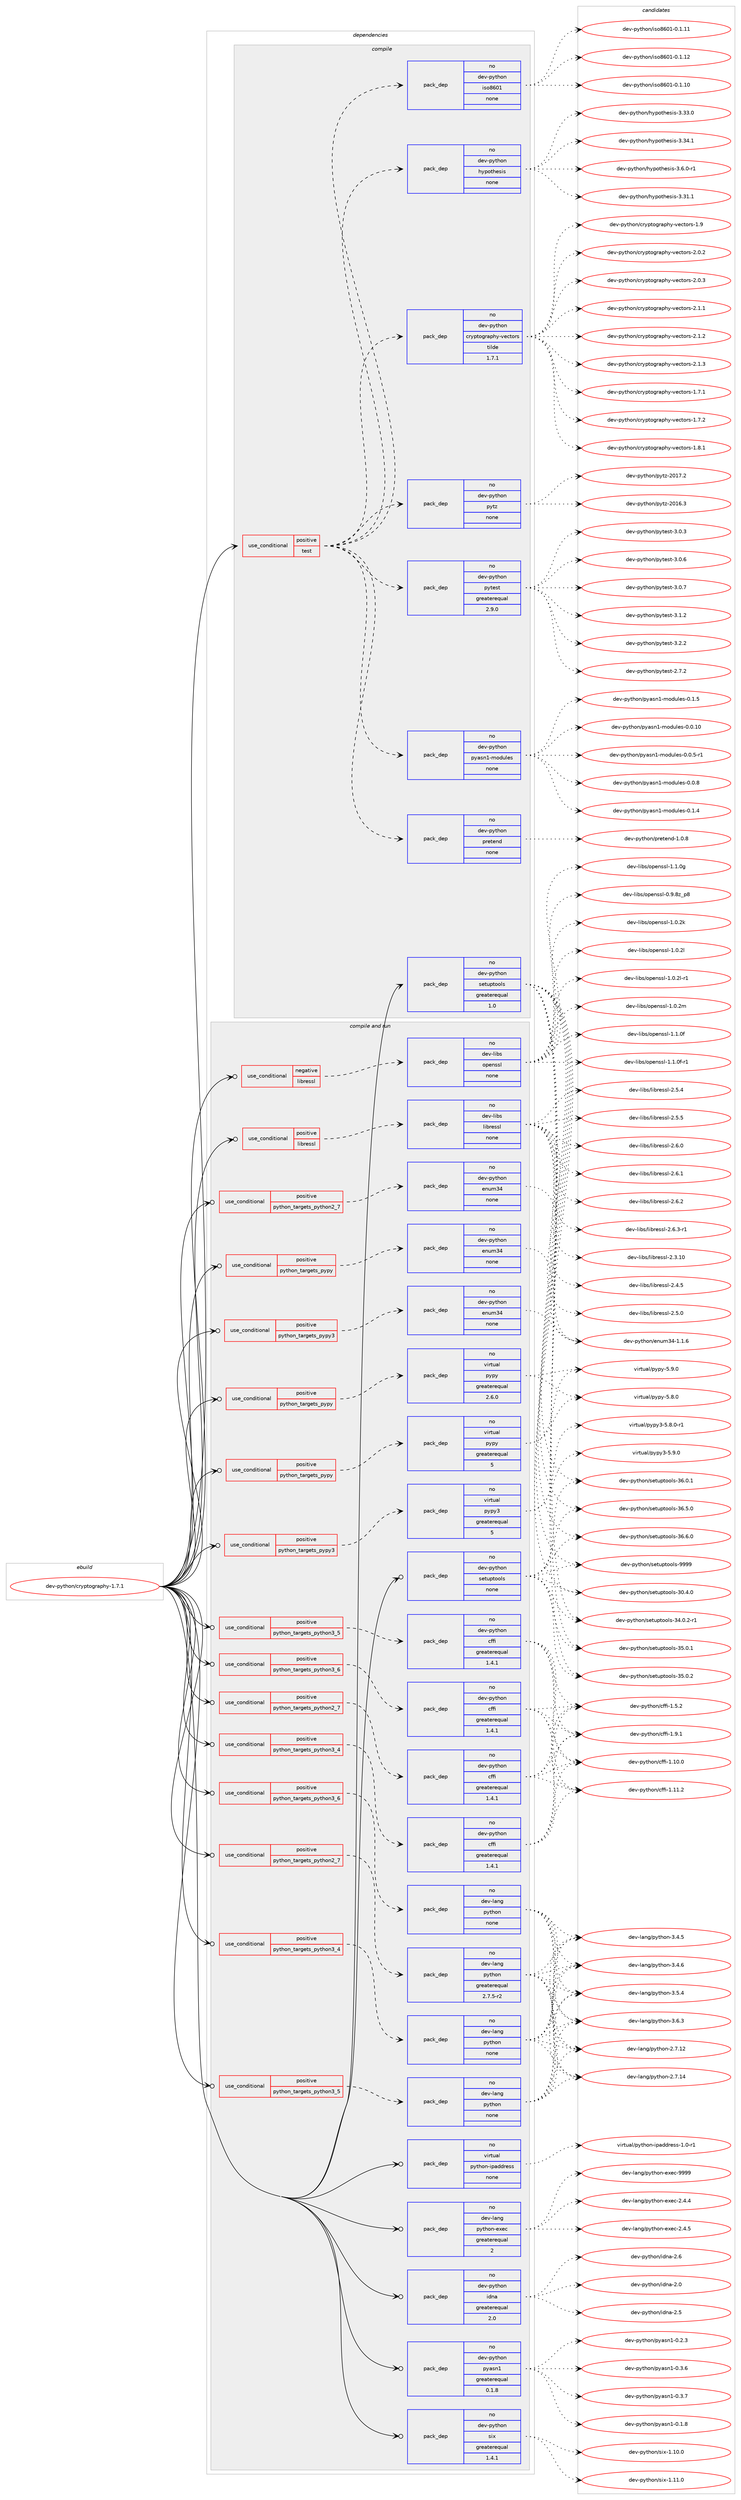 digraph prolog {

# *************
# Graph options
# *************

newrank=true;
concentrate=true;
compound=true;
graph [rankdir=LR,fontname=Helvetica,fontsize=10,ranksep=1.5];#, ranksep=2.5, nodesep=0.2];
edge  [arrowhead=vee];
node  [fontname=Helvetica,fontsize=10];

# **********
# The ebuild
# **********

subgraph cluster_leftcol {
color=gray;
rank=same;
label=<<i>ebuild</i>>;
id [label="dev-python/cryptography-1.7.1", color=red, width=4, href="../dev-python/cryptography-1.7.1.svg"];
}

# ****************
# The dependencies
# ****************

subgraph cluster_midcol {
color=gray;
label=<<i>dependencies</i>>;
subgraph cluster_compile {
fillcolor="#eeeeee";
style=filled;
label=<<i>compile</i>>;
subgraph cond31003 {
dependency151655 [label=<<TABLE BORDER="0" CELLBORDER="1" CELLSPACING="0" CELLPADDING="4"><TR><TD ROWSPAN="3" CELLPADDING="10">use_conditional</TD></TR><TR><TD>positive</TD></TR><TR><TD>test</TD></TR></TABLE>>, shape=none, color=red];
subgraph pack116826 {
dependency151656 [label=<<TABLE BORDER="0" CELLBORDER="1" CELLSPACING="0" CELLPADDING="4" WIDTH="220"><TR><TD ROWSPAN="6" CELLPADDING="30">pack_dep</TD></TR><TR><TD WIDTH="110">no</TD></TR><TR><TD>dev-python</TD></TR><TR><TD>cryptography-vectors</TD></TR><TR><TD>tilde</TD></TR><TR><TD>1.7.1</TD></TR></TABLE>>, shape=none, color=blue];
}
dependency151655:e -> dependency151656:w [weight=20,style="dashed",arrowhead="vee"];
subgraph pack116827 {
dependency151657 [label=<<TABLE BORDER="0" CELLBORDER="1" CELLSPACING="0" CELLPADDING="4" WIDTH="220"><TR><TD ROWSPAN="6" CELLPADDING="30">pack_dep</TD></TR><TR><TD WIDTH="110">no</TD></TR><TR><TD>dev-python</TD></TR><TR><TD>hypothesis</TD></TR><TR><TD>none</TD></TR><TR><TD></TD></TR></TABLE>>, shape=none, color=blue];
}
dependency151655:e -> dependency151657:w [weight=20,style="dashed",arrowhead="vee"];
subgraph pack116828 {
dependency151658 [label=<<TABLE BORDER="0" CELLBORDER="1" CELLSPACING="0" CELLPADDING="4" WIDTH="220"><TR><TD ROWSPAN="6" CELLPADDING="30">pack_dep</TD></TR><TR><TD WIDTH="110">no</TD></TR><TR><TD>dev-python</TD></TR><TR><TD>iso8601</TD></TR><TR><TD>none</TD></TR><TR><TD></TD></TR></TABLE>>, shape=none, color=blue];
}
dependency151655:e -> dependency151658:w [weight=20,style="dashed",arrowhead="vee"];
subgraph pack116829 {
dependency151659 [label=<<TABLE BORDER="0" CELLBORDER="1" CELLSPACING="0" CELLPADDING="4" WIDTH="220"><TR><TD ROWSPAN="6" CELLPADDING="30">pack_dep</TD></TR><TR><TD WIDTH="110">no</TD></TR><TR><TD>dev-python</TD></TR><TR><TD>pretend</TD></TR><TR><TD>none</TD></TR><TR><TD></TD></TR></TABLE>>, shape=none, color=blue];
}
dependency151655:e -> dependency151659:w [weight=20,style="dashed",arrowhead="vee"];
subgraph pack116830 {
dependency151660 [label=<<TABLE BORDER="0" CELLBORDER="1" CELLSPACING="0" CELLPADDING="4" WIDTH="220"><TR><TD ROWSPAN="6" CELLPADDING="30">pack_dep</TD></TR><TR><TD WIDTH="110">no</TD></TR><TR><TD>dev-python</TD></TR><TR><TD>pyasn1-modules</TD></TR><TR><TD>none</TD></TR><TR><TD></TD></TR></TABLE>>, shape=none, color=blue];
}
dependency151655:e -> dependency151660:w [weight=20,style="dashed",arrowhead="vee"];
subgraph pack116831 {
dependency151661 [label=<<TABLE BORDER="0" CELLBORDER="1" CELLSPACING="0" CELLPADDING="4" WIDTH="220"><TR><TD ROWSPAN="6" CELLPADDING="30">pack_dep</TD></TR><TR><TD WIDTH="110">no</TD></TR><TR><TD>dev-python</TD></TR><TR><TD>pytest</TD></TR><TR><TD>greaterequal</TD></TR><TR><TD>2.9.0</TD></TR></TABLE>>, shape=none, color=blue];
}
dependency151655:e -> dependency151661:w [weight=20,style="dashed",arrowhead="vee"];
subgraph pack116832 {
dependency151662 [label=<<TABLE BORDER="0" CELLBORDER="1" CELLSPACING="0" CELLPADDING="4" WIDTH="220"><TR><TD ROWSPAN="6" CELLPADDING="30">pack_dep</TD></TR><TR><TD WIDTH="110">no</TD></TR><TR><TD>dev-python</TD></TR><TR><TD>pytz</TD></TR><TR><TD>none</TD></TR><TR><TD></TD></TR></TABLE>>, shape=none, color=blue];
}
dependency151655:e -> dependency151662:w [weight=20,style="dashed",arrowhead="vee"];
}
id:e -> dependency151655:w [weight=20,style="solid",arrowhead="vee"];
subgraph pack116833 {
dependency151663 [label=<<TABLE BORDER="0" CELLBORDER="1" CELLSPACING="0" CELLPADDING="4" WIDTH="220"><TR><TD ROWSPAN="6" CELLPADDING="30">pack_dep</TD></TR><TR><TD WIDTH="110">no</TD></TR><TR><TD>dev-python</TD></TR><TR><TD>setuptools</TD></TR><TR><TD>greaterequal</TD></TR><TR><TD>1.0</TD></TR></TABLE>>, shape=none, color=blue];
}
id:e -> dependency151663:w [weight=20,style="solid",arrowhead="vee"];
}
subgraph cluster_compileandrun {
fillcolor="#eeeeee";
style=filled;
label=<<i>compile and run</i>>;
subgraph cond31004 {
dependency151664 [label=<<TABLE BORDER="0" CELLBORDER="1" CELLSPACING="0" CELLPADDING="4"><TR><TD ROWSPAN="3" CELLPADDING="10">use_conditional</TD></TR><TR><TD>negative</TD></TR><TR><TD>libressl</TD></TR></TABLE>>, shape=none, color=red];
subgraph pack116834 {
dependency151665 [label=<<TABLE BORDER="0" CELLBORDER="1" CELLSPACING="0" CELLPADDING="4" WIDTH="220"><TR><TD ROWSPAN="6" CELLPADDING="30">pack_dep</TD></TR><TR><TD WIDTH="110">no</TD></TR><TR><TD>dev-libs</TD></TR><TR><TD>openssl</TD></TR><TR><TD>none</TD></TR><TR><TD></TD></TR></TABLE>>, shape=none, color=blue];
}
dependency151664:e -> dependency151665:w [weight=20,style="dashed",arrowhead="vee"];
}
id:e -> dependency151664:w [weight=20,style="solid",arrowhead="odotvee"];
subgraph cond31005 {
dependency151666 [label=<<TABLE BORDER="0" CELLBORDER="1" CELLSPACING="0" CELLPADDING="4"><TR><TD ROWSPAN="3" CELLPADDING="10">use_conditional</TD></TR><TR><TD>positive</TD></TR><TR><TD>libressl</TD></TR></TABLE>>, shape=none, color=red];
subgraph pack116835 {
dependency151667 [label=<<TABLE BORDER="0" CELLBORDER="1" CELLSPACING="0" CELLPADDING="4" WIDTH="220"><TR><TD ROWSPAN="6" CELLPADDING="30">pack_dep</TD></TR><TR><TD WIDTH="110">no</TD></TR><TR><TD>dev-libs</TD></TR><TR><TD>libressl</TD></TR><TR><TD>none</TD></TR><TR><TD></TD></TR></TABLE>>, shape=none, color=blue];
}
dependency151666:e -> dependency151667:w [weight=20,style="dashed",arrowhead="vee"];
}
id:e -> dependency151666:w [weight=20,style="solid",arrowhead="odotvee"];
subgraph cond31006 {
dependency151668 [label=<<TABLE BORDER="0" CELLBORDER="1" CELLSPACING="0" CELLPADDING="4"><TR><TD ROWSPAN="3" CELLPADDING="10">use_conditional</TD></TR><TR><TD>positive</TD></TR><TR><TD>python_targets_pypy</TD></TR></TABLE>>, shape=none, color=red];
subgraph pack116836 {
dependency151669 [label=<<TABLE BORDER="0" CELLBORDER="1" CELLSPACING="0" CELLPADDING="4" WIDTH="220"><TR><TD ROWSPAN="6" CELLPADDING="30">pack_dep</TD></TR><TR><TD WIDTH="110">no</TD></TR><TR><TD>dev-python</TD></TR><TR><TD>enum34</TD></TR><TR><TD>none</TD></TR><TR><TD></TD></TR></TABLE>>, shape=none, color=blue];
}
dependency151668:e -> dependency151669:w [weight=20,style="dashed",arrowhead="vee"];
}
id:e -> dependency151668:w [weight=20,style="solid",arrowhead="odotvee"];
subgraph cond31007 {
dependency151670 [label=<<TABLE BORDER="0" CELLBORDER="1" CELLSPACING="0" CELLPADDING="4"><TR><TD ROWSPAN="3" CELLPADDING="10">use_conditional</TD></TR><TR><TD>positive</TD></TR><TR><TD>python_targets_pypy</TD></TR></TABLE>>, shape=none, color=red];
subgraph pack116837 {
dependency151671 [label=<<TABLE BORDER="0" CELLBORDER="1" CELLSPACING="0" CELLPADDING="4" WIDTH="220"><TR><TD ROWSPAN="6" CELLPADDING="30">pack_dep</TD></TR><TR><TD WIDTH="110">no</TD></TR><TR><TD>virtual</TD></TR><TR><TD>pypy</TD></TR><TR><TD>greaterequal</TD></TR><TR><TD>2.6.0</TD></TR></TABLE>>, shape=none, color=blue];
}
dependency151670:e -> dependency151671:w [weight=20,style="dashed",arrowhead="vee"];
}
id:e -> dependency151670:w [weight=20,style="solid",arrowhead="odotvee"];
subgraph cond31008 {
dependency151672 [label=<<TABLE BORDER="0" CELLBORDER="1" CELLSPACING="0" CELLPADDING="4"><TR><TD ROWSPAN="3" CELLPADDING="10">use_conditional</TD></TR><TR><TD>positive</TD></TR><TR><TD>python_targets_pypy</TD></TR></TABLE>>, shape=none, color=red];
subgraph pack116838 {
dependency151673 [label=<<TABLE BORDER="0" CELLBORDER="1" CELLSPACING="0" CELLPADDING="4" WIDTH="220"><TR><TD ROWSPAN="6" CELLPADDING="30">pack_dep</TD></TR><TR><TD WIDTH="110">no</TD></TR><TR><TD>virtual</TD></TR><TR><TD>pypy</TD></TR><TR><TD>greaterequal</TD></TR><TR><TD>5</TD></TR></TABLE>>, shape=none, color=blue];
}
dependency151672:e -> dependency151673:w [weight=20,style="dashed",arrowhead="vee"];
}
id:e -> dependency151672:w [weight=20,style="solid",arrowhead="odotvee"];
subgraph cond31009 {
dependency151674 [label=<<TABLE BORDER="0" CELLBORDER="1" CELLSPACING="0" CELLPADDING="4"><TR><TD ROWSPAN="3" CELLPADDING="10">use_conditional</TD></TR><TR><TD>positive</TD></TR><TR><TD>python_targets_pypy3</TD></TR></TABLE>>, shape=none, color=red];
subgraph pack116839 {
dependency151675 [label=<<TABLE BORDER="0" CELLBORDER="1" CELLSPACING="0" CELLPADDING="4" WIDTH="220"><TR><TD ROWSPAN="6" CELLPADDING="30">pack_dep</TD></TR><TR><TD WIDTH="110">no</TD></TR><TR><TD>dev-python</TD></TR><TR><TD>enum34</TD></TR><TR><TD>none</TD></TR><TR><TD></TD></TR></TABLE>>, shape=none, color=blue];
}
dependency151674:e -> dependency151675:w [weight=20,style="dashed",arrowhead="vee"];
}
id:e -> dependency151674:w [weight=20,style="solid",arrowhead="odotvee"];
subgraph cond31010 {
dependency151676 [label=<<TABLE BORDER="0" CELLBORDER="1" CELLSPACING="0" CELLPADDING="4"><TR><TD ROWSPAN="3" CELLPADDING="10">use_conditional</TD></TR><TR><TD>positive</TD></TR><TR><TD>python_targets_pypy3</TD></TR></TABLE>>, shape=none, color=red];
subgraph pack116840 {
dependency151677 [label=<<TABLE BORDER="0" CELLBORDER="1" CELLSPACING="0" CELLPADDING="4" WIDTH="220"><TR><TD ROWSPAN="6" CELLPADDING="30">pack_dep</TD></TR><TR><TD WIDTH="110">no</TD></TR><TR><TD>virtual</TD></TR><TR><TD>pypy3</TD></TR><TR><TD>greaterequal</TD></TR><TR><TD>5</TD></TR></TABLE>>, shape=none, color=blue];
}
dependency151676:e -> dependency151677:w [weight=20,style="dashed",arrowhead="vee"];
}
id:e -> dependency151676:w [weight=20,style="solid",arrowhead="odotvee"];
subgraph cond31011 {
dependency151678 [label=<<TABLE BORDER="0" CELLBORDER="1" CELLSPACING="0" CELLPADDING="4"><TR><TD ROWSPAN="3" CELLPADDING="10">use_conditional</TD></TR><TR><TD>positive</TD></TR><TR><TD>python_targets_python2_7</TD></TR></TABLE>>, shape=none, color=red];
subgraph pack116841 {
dependency151679 [label=<<TABLE BORDER="0" CELLBORDER="1" CELLSPACING="0" CELLPADDING="4" WIDTH="220"><TR><TD ROWSPAN="6" CELLPADDING="30">pack_dep</TD></TR><TR><TD WIDTH="110">no</TD></TR><TR><TD>dev-lang</TD></TR><TR><TD>python</TD></TR><TR><TD>greaterequal</TD></TR><TR><TD>2.7.5-r2</TD></TR></TABLE>>, shape=none, color=blue];
}
dependency151678:e -> dependency151679:w [weight=20,style="dashed",arrowhead="vee"];
}
id:e -> dependency151678:w [weight=20,style="solid",arrowhead="odotvee"];
subgraph cond31012 {
dependency151680 [label=<<TABLE BORDER="0" CELLBORDER="1" CELLSPACING="0" CELLPADDING="4"><TR><TD ROWSPAN="3" CELLPADDING="10">use_conditional</TD></TR><TR><TD>positive</TD></TR><TR><TD>python_targets_python2_7</TD></TR></TABLE>>, shape=none, color=red];
subgraph pack116842 {
dependency151681 [label=<<TABLE BORDER="0" CELLBORDER="1" CELLSPACING="0" CELLPADDING="4" WIDTH="220"><TR><TD ROWSPAN="6" CELLPADDING="30">pack_dep</TD></TR><TR><TD WIDTH="110">no</TD></TR><TR><TD>dev-python</TD></TR><TR><TD>cffi</TD></TR><TR><TD>greaterequal</TD></TR><TR><TD>1.4.1</TD></TR></TABLE>>, shape=none, color=blue];
}
dependency151680:e -> dependency151681:w [weight=20,style="dashed",arrowhead="vee"];
}
id:e -> dependency151680:w [weight=20,style="solid",arrowhead="odotvee"];
subgraph cond31013 {
dependency151682 [label=<<TABLE BORDER="0" CELLBORDER="1" CELLSPACING="0" CELLPADDING="4"><TR><TD ROWSPAN="3" CELLPADDING="10">use_conditional</TD></TR><TR><TD>positive</TD></TR><TR><TD>python_targets_python2_7</TD></TR></TABLE>>, shape=none, color=red];
subgraph pack116843 {
dependency151683 [label=<<TABLE BORDER="0" CELLBORDER="1" CELLSPACING="0" CELLPADDING="4" WIDTH="220"><TR><TD ROWSPAN="6" CELLPADDING="30">pack_dep</TD></TR><TR><TD WIDTH="110">no</TD></TR><TR><TD>dev-python</TD></TR><TR><TD>enum34</TD></TR><TR><TD>none</TD></TR><TR><TD></TD></TR></TABLE>>, shape=none, color=blue];
}
dependency151682:e -> dependency151683:w [weight=20,style="dashed",arrowhead="vee"];
}
id:e -> dependency151682:w [weight=20,style="solid",arrowhead="odotvee"];
subgraph cond31014 {
dependency151684 [label=<<TABLE BORDER="0" CELLBORDER="1" CELLSPACING="0" CELLPADDING="4"><TR><TD ROWSPAN="3" CELLPADDING="10">use_conditional</TD></TR><TR><TD>positive</TD></TR><TR><TD>python_targets_python3_4</TD></TR></TABLE>>, shape=none, color=red];
subgraph pack116844 {
dependency151685 [label=<<TABLE BORDER="0" CELLBORDER="1" CELLSPACING="0" CELLPADDING="4" WIDTH="220"><TR><TD ROWSPAN="6" CELLPADDING="30">pack_dep</TD></TR><TR><TD WIDTH="110">no</TD></TR><TR><TD>dev-lang</TD></TR><TR><TD>python</TD></TR><TR><TD>none</TD></TR><TR><TD></TD></TR></TABLE>>, shape=none, color=blue];
}
dependency151684:e -> dependency151685:w [weight=20,style="dashed",arrowhead="vee"];
}
id:e -> dependency151684:w [weight=20,style="solid",arrowhead="odotvee"];
subgraph cond31015 {
dependency151686 [label=<<TABLE BORDER="0" CELLBORDER="1" CELLSPACING="0" CELLPADDING="4"><TR><TD ROWSPAN="3" CELLPADDING="10">use_conditional</TD></TR><TR><TD>positive</TD></TR><TR><TD>python_targets_python3_4</TD></TR></TABLE>>, shape=none, color=red];
subgraph pack116845 {
dependency151687 [label=<<TABLE BORDER="0" CELLBORDER="1" CELLSPACING="0" CELLPADDING="4" WIDTH="220"><TR><TD ROWSPAN="6" CELLPADDING="30">pack_dep</TD></TR><TR><TD WIDTH="110">no</TD></TR><TR><TD>dev-python</TD></TR><TR><TD>cffi</TD></TR><TR><TD>greaterequal</TD></TR><TR><TD>1.4.1</TD></TR></TABLE>>, shape=none, color=blue];
}
dependency151686:e -> dependency151687:w [weight=20,style="dashed",arrowhead="vee"];
}
id:e -> dependency151686:w [weight=20,style="solid",arrowhead="odotvee"];
subgraph cond31016 {
dependency151688 [label=<<TABLE BORDER="0" CELLBORDER="1" CELLSPACING="0" CELLPADDING="4"><TR><TD ROWSPAN="3" CELLPADDING="10">use_conditional</TD></TR><TR><TD>positive</TD></TR><TR><TD>python_targets_python3_5</TD></TR></TABLE>>, shape=none, color=red];
subgraph pack116846 {
dependency151689 [label=<<TABLE BORDER="0" CELLBORDER="1" CELLSPACING="0" CELLPADDING="4" WIDTH="220"><TR><TD ROWSPAN="6" CELLPADDING="30">pack_dep</TD></TR><TR><TD WIDTH="110">no</TD></TR><TR><TD>dev-lang</TD></TR><TR><TD>python</TD></TR><TR><TD>none</TD></TR><TR><TD></TD></TR></TABLE>>, shape=none, color=blue];
}
dependency151688:e -> dependency151689:w [weight=20,style="dashed",arrowhead="vee"];
}
id:e -> dependency151688:w [weight=20,style="solid",arrowhead="odotvee"];
subgraph cond31017 {
dependency151690 [label=<<TABLE BORDER="0" CELLBORDER="1" CELLSPACING="0" CELLPADDING="4"><TR><TD ROWSPAN="3" CELLPADDING="10">use_conditional</TD></TR><TR><TD>positive</TD></TR><TR><TD>python_targets_python3_5</TD></TR></TABLE>>, shape=none, color=red];
subgraph pack116847 {
dependency151691 [label=<<TABLE BORDER="0" CELLBORDER="1" CELLSPACING="0" CELLPADDING="4" WIDTH="220"><TR><TD ROWSPAN="6" CELLPADDING="30">pack_dep</TD></TR><TR><TD WIDTH="110">no</TD></TR><TR><TD>dev-python</TD></TR><TR><TD>cffi</TD></TR><TR><TD>greaterequal</TD></TR><TR><TD>1.4.1</TD></TR></TABLE>>, shape=none, color=blue];
}
dependency151690:e -> dependency151691:w [weight=20,style="dashed",arrowhead="vee"];
}
id:e -> dependency151690:w [weight=20,style="solid",arrowhead="odotvee"];
subgraph cond31018 {
dependency151692 [label=<<TABLE BORDER="0" CELLBORDER="1" CELLSPACING="0" CELLPADDING="4"><TR><TD ROWSPAN="3" CELLPADDING="10">use_conditional</TD></TR><TR><TD>positive</TD></TR><TR><TD>python_targets_python3_6</TD></TR></TABLE>>, shape=none, color=red];
subgraph pack116848 {
dependency151693 [label=<<TABLE BORDER="0" CELLBORDER="1" CELLSPACING="0" CELLPADDING="4" WIDTH="220"><TR><TD ROWSPAN="6" CELLPADDING="30">pack_dep</TD></TR><TR><TD WIDTH="110">no</TD></TR><TR><TD>dev-lang</TD></TR><TR><TD>python</TD></TR><TR><TD>none</TD></TR><TR><TD></TD></TR></TABLE>>, shape=none, color=blue];
}
dependency151692:e -> dependency151693:w [weight=20,style="dashed",arrowhead="vee"];
}
id:e -> dependency151692:w [weight=20,style="solid",arrowhead="odotvee"];
subgraph cond31019 {
dependency151694 [label=<<TABLE BORDER="0" CELLBORDER="1" CELLSPACING="0" CELLPADDING="4"><TR><TD ROWSPAN="3" CELLPADDING="10">use_conditional</TD></TR><TR><TD>positive</TD></TR><TR><TD>python_targets_python3_6</TD></TR></TABLE>>, shape=none, color=red];
subgraph pack116849 {
dependency151695 [label=<<TABLE BORDER="0" CELLBORDER="1" CELLSPACING="0" CELLPADDING="4" WIDTH="220"><TR><TD ROWSPAN="6" CELLPADDING="30">pack_dep</TD></TR><TR><TD WIDTH="110">no</TD></TR><TR><TD>dev-python</TD></TR><TR><TD>cffi</TD></TR><TR><TD>greaterequal</TD></TR><TR><TD>1.4.1</TD></TR></TABLE>>, shape=none, color=blue];
}
dependency151694:e -> dependency151695:w [weight=20,style="dashed",arrowhead="vee"];
}
id:e -> dependency151694:w [weight=20,style="solid",arrowhead="odotvee"];
subgraph pack116850 {
dependency151696 [label=<<TABLE BORDER="0" CELLBORDER="1" CELLSPACING="0" CELLPADDING="4" WIDTH="220"><TR><TD ROWSPAN="6" CELLPADDING="30">pack_dep</TD></TR><TR><TD WIDTH="110">no</TD></TR><TR><TD>dev-lang</TD></TR><TR><TD>python-exec</TD></TR><TR><TD>greaterequal</TD></TR><TR><TD>2</TD></TR></TABLE>>, shape=none, color=blue];
}
id:e -> dependency151696:w [weight=20,style="solid",arrowhead="odotvee"];
subgraph pack116851 {
dependency151697 [label=<<TABLE BORDER="0" CELLBORDER="1" CELLSPACING="0" CELLPADDING="4" WIDTH="220"><TR><TD ROWSPAN="6" CELLPADDING="30">pack_dep</TD></TR><TR><TD WIDTH="110">no</TD></TR><TR><TD>dev-python</TD></TR><TR><TD>idna</TD></TR><TR><TD>greaterequal</TD></TR><TR><TD>2.0</TD></TR></TABLE>>, shape=none, color=blue];
}
id:e -> dependency151697:w [weight=20,style="solid",arrowhead="odotvee"];
subgraph pack116852 {
dependency151698 [label=<<TABLE BORDER="0" CELLBORDER="1" CELLSPACING="0" CELLPADDING="4" WIDTH="220"><TR><TD ROWSPAN="6" CELLPADDING="30">pack_dep</TD></TR><TR><TD WIDTH="110">no</TD></TR><TR><TD>dev-python</TD></TR><TR><TD>pyasn1</TD></TR><TR><TD>greaterequal</TD></TR><TR><TD>0.1.8</TD></TR></TABLE>>, shape=none, color=blue];
}
id:e -> dependency151698:w [weight=20,style="solid",arrowhead="odotvee"];
subgraph pack116853 {
dependency151699 [label=<<TABLE BORDER="0" CELLBORDER="1" CELLSPACING="0" CELLPADDING="4" WIDTH="220"><TR><TD ROWSPAN="6" CELLPADDING="30">pack_dep</TD></TR><TR><TD WIDTH="110">no</TD></TR><TR><TD>dev-python</TD></TR><TR><TD>setuptools</TD></TR><TR><TD>none</TD></TR><TR><TD></TD></TR></TABLE>>, shape=none, color=blue];
}
id:e -> dependency151699:w [weight=20,style="solid",arrowhead="odotvee"];
subgraph pack116854 {
dependency151700 [label=<<TABLE BORDER="0" CELLBORDER="1" CELLSPACING="0" CELLPADDING="4" WIDTH="220"><TR><TD ROWSPAN="6" CELLPADDING="30">pack_dep</TD></TR><TR><TD WIDTH="110">no</TD></TR><TR><TD>dev-python</TD></TR><TR><TD>six</TD></TR><TR><TD>greaterequal</TD></TR><TR><TD>1.4.1</TD></TR></TABLE>>, shape=none, color=blue];
}
id:e -> dependency151700:w [weight=20,style="solid",arrowhead="odotvee"];
subgraph pack116855 {
dependency151701 [label=<<TABLE BORDER="0" CELLBORDER="1" CELLSPACING="0" CELLPADDING="4" WIDTH="220"><TR><TD ROWSPAN="6" CELLPADDING="30">pack_dep</TD></TR><TR><TD WIDTH="110">no</TD></TR><TR><TD>virtual</TD></TR><TR><TD>python-ipaddress</TD></TR><TR><TD>none</TD></TR><TR><TD></TD></TR></TABLE>>, shape=none, color=blue];
}
id:e -> dependency151701:w [weight=20,style="solid",arrowhead="odotvee"];
}
subgraph cluster_run {
fillcolor="#eeeeee";
style=filled;
label=<<i>run</i>>;
}
}

# **************
# The candidates
# **************

subgraph cluster_choices {
rank=same;
color=gray;
label=<<i>candidates</i>>;

subgraph choice116826 {
color=black;
nodesep=1;
choice100101118451121211161041111104799114121112116111103114971121041214511810199116111114115454946554649 [label="dev-python/cryptography-vectors-1.7.1", color=red, width=4,href="../dev-python/cryptography-vectors-1.7.1.svg"];
choice100101118451121211161041111104799114121112116111103114971121041214511810199116111114115454946554650 [label="dev-python/cryptography-vectors-1.7.2", color=red, width=4,href="../dev-python/cryptography-vectors-1.7.2.svg"];
choice100101118451121211161041111104799114121112116111103114971121041214511810199116111114115454946564649 [label="dev-python/cryptography-vectors-1.8.1", color=red, width=4,href="../dev-python/cryptography-vectors-1.8.1.svg"];
choice10010111845112121116104111110479911412111211611110311497112104121451181019911611111411545494657 [label="dev-python/cryptography-vectors-1.9", color=red, width=4,href="../dev-python/cryptography-vectors-1.9.svg"];
choice100101118451121211161041111104799114121112116111103114971121041214511810199116111114115455046484650 [label="dev-python/cryptography-vectors-2.0.2", color=red, width=4,href="../dev-python/cryptography-vectors-2.0.2.svg"];
choice100101118451121211161041111104799114121112116111103114971121041214511810199116111114115455046484651 [label="dev-python/cryptography-vectors-2.0.3", color=red, width=4,href="../dev-python/cryptography-vectors-2.0.3.svg"];
choice100101118451121211161041111104799114121112116111103114971121041214511810199116111114115455046494649 [label="dev-python/cryptography-vectors-2.1.1", color=red, width=4,href="../dev-python/cryptography-vectors-2.1.1.svg"];
choice100101118451121211161041111104799114121112116111103114971121041214511810199116111114115455046494650 [label="dev-python/cryptography-vectors-2.1.2", color=red, width=4,href="../dev-python/cryptography-vectors-2.1.2.svg"];
choice100101118451121211161041111104799114121112116111103114971121041214511810199116111114115455046494651 [label="dev-python/cryptography-vectors-2.1.3", color=red, width=4,href="../dev-python/cryptography-vectors-2.1.3.svg"];
dependency151656:e -> choice100101118451121211161041111104799114121112116111103114971121041214511810199116111114115454946554649:w [style=dotted,weight="100"];
dependency151656:e -> choice100101118451121211161041111104799114121112116111103114971121041214511810199116111114115454946554650:w [style=dotted,weight="100"];
dependency151656:e -> choice100101118451121211161041111104799114121112116111103114971121041214511810199116111114115454946564649:w [style=dotted,weight="100"];
dependency151656:e -> choice10010111845112121116104111110479911412111211611110311497112104121451181019911611111411545494657:w [style=dotted,weight="100"];
dependency151656:e -> choice100101118451121211161041111104799114121112116111103114971121041214511810199116111114115455046484650:w [style=dotted,weight="100"];
dependency151656:e -> choice100101118451121211161041111104799114121112116111103114971121041214511810199116111114115455046484651:w [style=dotted,weight="100"];
dependency151656:e -> choice100101118451121211161041111104799114121112116111103114971121041214511810199116111114115455046494649:w [style=dotted,weight="100"];
dependency151656:e -> choice100101118451121211161041111104799114121112116111103114971121041214511810199116111114115455046494650:w [style=dotted,weight="100"];
dependency151656:e -> choice100101118451121211161041111104799114121112116111103114971121041214511810199116111114115455046494651:w [style=dotted,weight="100"];
}
subgraph choice116827 {
color=black;
nodesep=1;
choice100101118451121211161041111104710412111211111610410111510511545514651494649 [label="dev-python/hypothesis-3.31.1", color=red, width=4,href="../dev-python/hypothesis-3.31.1.svg"];
choice100101118451121211161041111104710412111211111610410111510511545514651514648 [label="dev-python/hypothesis-3.33.0", color=red, width=4,href="../dev-python/hypothesis-3.33.0.svg"];
choice100101118451121211161041111104710412111211111610410111510511545514651524649 [label="dev-python/hypothesis-3.34.1", color=red, width=4,href="../dev-python/hypothesis-3.34.1.svg"];
choice10010111845112121116104111110471041211121111161041011151051154551465446484511449 [label="dev-python/hypothesis-3.6.0-r1", color=red, width=4,href="../dev-python/hypothesis-3.6.0-r1.svg"];
dependency151657:e -> choice100101118451121211161041111104710412111211111610410111510511545514651494649:w [style=dotted,weight="100"];
dependency151657:e -> choice100101118451121211161041111104710412111211111610410111510511545514651514648:w [style=dotted,weight="100"];
dependency151657:e -> choice100101118451121211161041111104710412111211111610410111510511545514651524649:w [style=dotted,weight="100"];
dependency151657:e -> choice10010111845112121116104111110471041211121111161041011151051154551465446484511449:w [style=dotted,weight="100"];
}
subgraph choice116828 {
color=black;
nodesep=1;
choice10010111845112121116104111110471051151115654484945484649464948 [label="dev-python/iso8601-0.1.10", color=red, width=4,href="../dev-python/iso8601-0.1.10.svg"];
choice10010111845112121116104111110471051151115654484945484649464949 [label="dev-python/iso8601-0.1.11", color=red, width=4,href="../dev-python/iso8601-0.1.11.svg"];
choice10010111845112121116104111110471051151115654484945484649464950 [label="dev-python/iso8601-0.1.12", color=red, width=4,href="../dev-python/iso8601-0.1.12.svg"];
dependency151658:e -> choice10010111845112121116104111110471051151115654484945484649464948:w [style=dotted,weight="100"];
dependency151658:e -> choice10010111845112121116104111110471051151115654484945484649464949:w [style=dotted,weight="100"];
dependency151658:e -> choice10010111845112121116104111110471051151115654484945484649464950:w [style=dotted,weight="100"];
}
subgraph choice116829 {
color=black;
nodesep=1;
choice1001011184511212111610411111047112114101116101110100454946484656 [label="dev-python/pretend-1.0.8", color=red, width=4,href="../dev-python/pretend-1.0.8.svg"];
dependency151659:e -> choice1001011184511212111610411111047112114101116101110100454946484656:w [style=dotted,weight="100"];
}
subgraph choice116830 {
color=black;
nodesep=1;
choice100101118451121211161041111104711212197115110494510911110011710810111545484648464948 [label="dev-python/pyasn1-modules-0.0.10", color=red, width=4,href="../dev-python/pyasn1-modules-0.0.10.svg"];
choice10010111845112121116104111110471121219711511049451091111001171081011154548464846534511449 [label="dev-python/pyasn1-modules-0.0.5-r1", color=red, width=4,href="../dev-python/pyasn1-modules-0.0.5-r1.svg"];
choice1001011184511212111610411111047112121971151104945109111100117108101115454846484656 [label="dev-python/pyasn1-modules-0.0.8", color=red, width=4,href="../dev-python/pyasn1-modules-0.0.8.svg"];
choice1001011184511212111610411111047112121971151104945109111100117108101115454846494652 [label="dev-python/pyasn1-modules-0.1.4", color=red, width=4,href="../dev-python/pyasn1-modules-0.1.4.svg"];
choice1001011184511212111610411111047112121971151104945109111100117108101115454846494653 [label="dev-python/pyasn1-modules-0.1.5", color=red, width=4,href="../dev-python/pyasn1-modules-0.1.5.svg"];
dependency151660:e -> choice100101118451121211161041111104711212197115110494510911110011710810111545484648464948:w [style=dotted,weight="100"];
dependency151660:e -> choice10010111845112121116104111110471121219711511049451091111001171081011154548464846534511449:w [style=dotted,weight="100"];
dependency151660:e -> choice1001011184511212111610411111047112121971151104945109111100117108101115454846484656:w [style=dotted,weight="100"];
dependency151660:e -> choice1001011184511212111610411111047112121971151104945109111100117108101115454846494652:w [style=dotted,weight="100"];
dependency151660:e -> choice1001011184511212111610411111047112121971151104945109111100117108101115454846494653:w [style=dotted,weight="100"];
}
subgraph choice116831 {
color=black;
nodesep=1;
choice1001011184511212111610411111047112121116101115116455046554650 [label="dev-python/pytest-2.7.2", color=red, width=4,href="../dev-python/pytest-2.7.2.svg"];
choice1001011184511212111610411111047112121116101115116455146484651 [label="dev-python/pytest-3.0.3", color=red, width=4,href="../dev-python/pytest-3.0.3.svg"];
choice1001011184511212111610411111047112121116101115116455146484654 [label="dev-python/pytest-3.0.6", color=red, width=4,href="../dev-python/pytest-3.0.6.svg"];
choice1001011184511212111610411111047112121116101115116455146484655 [label="dev-python/pytest-3.0.7", color=red, width=4,href="../dev-python/pytest-3.0.7.svg"];
choice1001011184511212111610411111047112121116101115116455146494650 [label="dev-python/pytest-3.1.2", color=red, width=4,href="../dev-python/pytest-3.1.2.svg"];
choice1001011184511212111610411111047112121116101115116455146504650 [label="dev-python/pytest-3.2.2", color=red, width=4,href="../dev-python/pytest-3.2.2.svg"];
dependency151661:e -> choice1001011184511212111610411111047112121116101115116455046554650:w [style=dotted,weight="100"];
dependency151661:e -> choice1001011184511212111610411111047112121116101115116455146484651:w [style=dotted,weight="100"];
dependency151661:e -> choice1001011184511212111610411111047112121116101115116455146484654:w [style=dotted,weight="100"];
dependency151661:e -> choice1001011184511212111610411111047112121116101115116455146484655:w [style=dotted,weight="100"];
dependency151661:e -> choice1001011184511212111610411111047112121116101115116455146494650:w [style=dotted,weight="100"];
dependency151661:e -> choice1001011184511212111610411111047112121116101115116455146504650:w [style=dotted,weight="100"];
}
subgraph choice116832 {
color=black;
nodesep=1;
choice100101118451121211161041111104711212111612245504849544651 [label="dev-python/pytz-2016.3", color=red, width=4,href="../dev-python/pytz-2016.3.svg"];
choice100101118451121211161041111104711212111612245504849554650 [label="dev-python/pytz-2017.2", color=red, width=4,href="../dev-python/pytz-2017.2.svg"];
dependency151662:e -> choice100101118451121211161041111104711212111612245504849544651:w [style=dotted,weight="100"];
dependency151662:e -> choice100101118451121211161041111104711212111612245504849554650:w [style=dotted,weight="100"];
}
subgraph choice116833 {
color=black;
nodesep=1;
choice100101118451121211161041111104711510111611711211611111110811545514846524648 [label="dev-python/setuptools-30.4.0", color=red, width=4,href="../dev-python/setuptools-30.4.0.svg"];
choice1001011184511212111610411111047115101116117112116111111108115455152464846504511449 [label="dev-python/setuptools-34.0.2-r1", color=red, width=4,href="../dev-python/setuptools-34.0.2-r1.svg"];
choice100101118451121211161041111104711510111611711211611111110811545515346484649 [label="dev-python/setuptools-35.0.1", color=red, width=4,href="../dev-python/setuptools-35.0.1.svg"];
choice100101118451121211161041111104711510111611711211611111110811545515346484650 [label="dev-python/setuptools-35.0.2", color=red, width=4,href="../dev-python/setuptools-35.0.2.svg"];
choice100101118451121211161041111104711510111611711211611111110811545515446484649 [label="dev-python/setuptools-36.0.1", color=red, width=4,href="../dev-python/setuptools-36.0.1.svg"];
choice100101118451121211161041111104711510111611711211611111110811545515446534648 [label="dev-python/setuptools-36.5.0", color=red, width=4,href="../dev-python/setuptools-36.5.0.svg"];
choice100101118451121211161041111104711510111611711211611111110811545515446544648 [label="dev-python/setuptools-36.6.0", color=red, width=4,href="../dev-python/setuptools-36.6.0.svg"];
choice10010111845112121116104111110471151011161171121161111111081154557575757 [label="dev-python/setuptools-9999", color=red, width=4,href="../dev-python/setuptools-9999.svg"];
dependency151663:e -> choice100101118451121211161041111104711510111611711211611111110811545514846524648:w [style=dotted,weight="100"];
dependency151663:e -> choice1001011184511212111610411111047115101116117112116111111108115455152464846504511449:w [style=dotted,weight="100"];
dependency151663:e -> choice100101118451121211161041111104711510111611711211611111110811545515346484649:w [style=dotted,weight="100"];
dependency151663:e -> choice100101118451121211161041111104711510111611711211611111110811545515346484650:w [style=dotted,weight="100"];
dependency151663:e -> choice100101118451121211161041111104711510111611711211611111110811545515446484649:w [style=dotted,weight="100"];
dependency151663:e -> choice100101118451121211161041111104711510111611711211611111110811545515446534648:w [style=dotted,weight="100"];
dependency151663:e -> choice100101118451121211161041111104711510111611711211611111110811545515446544648:w [style=dotted,weight="100"];
dependency151663:e -> choice10010111845112121116104111110471151011161171121161111111081154557575757:w [style=dotted,weight="100"];
}
subgraph choice116834 {
color=black;
nodesep=1;
choice1001011184510810598115471111121011101151151084548465746561229511256 [label="dev-libs/openssl-0.9.8z_p8", color=red, width=4,href="../dev-libs/openssl-0.9.8z_p8.svg"];
choice100101118451081059811547111112101110115115108454946484650107 [label="dev-libs/openssl-1.0.2k", color=red, width=4,href="../dev-libs/openssl-1.0.2k.svg"];
choice100101118451081059811547111112101110115115108454946484650108 [label="dev-libs/openssl-1.0.2l", color=red, width=4,href="../dev-libs/openssl-1.0.2l.svg"];
choice1001011184510810598115471111121011101151151084549464846501084511449 [label="dev-libs/openssl-1.0.2l-r1", color=red, width=4,href="../dev-libs/openssl-1.0.2l-r1.svg"];
choice100101118451081059811547111112101110115115108454946484650109 [label="dev-libs/openssl-1.0.2m", color=red, width=4,href="../dev-libs/openssl-1.0.2m.svg"];
choice100101118451081059811547111112101110115115108454946494648102 [label="dev-libs/openssl-1.1.0f", color=red, width=4,href="../dev-libs/openssl-1.1.0f.svg"];
choice1001011184510810598115471111121011101151151084549464946481024511449 [label="dev-libs/openssl-1.1.0f-r1", color=red, width=4,href="../dev-libs/openssl-1.1.0f-r1.svg"];
choice100101118451081059811547111112101110115115108454946494648103 [label="dev-libs/openssl-1.1.0g", color=red, width=4,href="../dev-libs/openssl-1.1.0g.svg"];
dependency151665:e -> choice1001011184510810598115471111121011101151151084548465746561229511256:w [style=dotted,weight="100"];
dependency151665:e -> choice100101118451081059811547111112101110115115108454946484650107:w [style=dotted,weight="100"];
dependency151665:e -> choice100101118451081059811547111112101110115115108454946484650108:w [style=dotted,weight="100"];
dependency151665:e -> choice1001011184510810598115471111121011101151151084549464846501084511449:w [style=dotted,weight="100"];
dependency151665:e -> choice100101118451081059811547111112101110115115108454946484650109:w [style=dotted,weight="100"];
dependency151665:e -> choice100101118451081059811547111112101110115115108454946494648102:w [style=dotted,weight="100"];
dependency151665:e -> choice1001011184510810598115471111121011101151151084549464946481024511449:w [style=dotted,weight="100"];
dependency151665:e -> choice100101118451081059811547111112101110115115108454946494648103:w [style=dotted,weight="100"];
}
subgraph choice116835 {
color=black;
nodesep=1;
choice1001011184510810598115471081059811410111511510845504651464948 [label="dev-libs/libressl-2.3.10", color=red, width=4,href="../dev-libs/libressl-2.3.10.svg"];
choice10010111845108105981154710810598114101115115108455046524653 [label="dev-libs/libressl-2.4.5", color=red, width=4,href="../dev-libs/libressl-2.4.5.svg"];
choice10010111845108105981154710810598114101115115108455046534648 [label="dev-libs/libressl-2.5.0", color=red, width=4,href="../dev-libs/libressl-2.5.0.svg"];
choice10010111845108105981154710810598114101115115108455046534652 [label="dev-libs/libressl-2.5.4", color=red, width=4,href="../dev-libs/libressl-2.5.4.svg"];
choice10010111845108105981154710810598114101115115108455046534653 [label="dev-libs/libressl-2.5.5", color=red, width=4,href="../dev-libs/libressl-2.5.5.svg"];
choice10010111845108105981154710810598114101115115108455046544648 [label="dev-libs/libressl-2.6.0", color=red, width=4,href="../dev-libs/libressl-2.6.0.svg"];
choice10010111845108105981154710810598114101115115108455046544649 [label="dev-libs/libressl-2.6.1", color=red, width=4,href="../dev-libs/libressl-2.6.1.svg"];
choice10010111845108105981154710810598114101115115108455046544650 [label="dev-libs/libressl-2.6.2", color=red, width=4,href="../dev-libs/libressl-2.6.2.svg"];
choice100101118451081059811547108105981141011151151084550465446514511449 [label="dev-libs/libressl-2.6.3-r1", color=red, width=4,href="../dev-libs/libressl-2.6.3-r1.svg"];
dependency151667:e -> choice1001011184510810598115471081059811410111511510845504651464948:w [style=dotted,weight="100"];
dependency151667:e -> choice10010111845108105981154710810598114101115115108455046524653:w [style=dotted,weight="100"];
dependency151667:e -> choice10010111845108105981154710810598114101115115108455046534648:w [style=dotted,weight="100"];
dependency151667:e -> choice10010111845108105981154710810598114101115115108455046534652:w [style=dotted,weight="100"];
dependency151667:e -> choice10010111845108105981154710810598114101115115108455046534653:w [style=dotted,weight="100"];
dependency151667:e -> choice10010111845108105981154710810598114101115115108455046544648:w [style=dotted,weight="100"];
dependency151667:e -> choice10010111845108105981154710810598114101115115108455046544649:w [style=dotted,weight="100"];
dependency151667:e -> choice10010111845108105981154710810598114101115115108455046544650:w [style=dotted,weight="100"];
dependency151667:e -> choice100101118451081059811547108105981141011151151084550465446514511449:w [style=dotted,weight="100"];
}
subgraph choice116836 {
color=black;
nodesep=1;
choice10010111845112121116104111110471011101171095152454946494654 [label="dev-python/enum34-1.1.6", color=red, width=4,href="../dev-python/enum34-1.1.6.svg"];
dependency151669:e -> choice10010111845112121116104111110471011101171095152454946494654:w [style=dotted,weight="100"];
}
subgraph choice116837 {
color=black;
nodesep=1;
choice1181051141161179710847112121112121455346564648 [label="virtual/pypy-5.8.0", color=red, width=4,href="../virtual/pypy-5.8.0.svg"];
choice1181051141161179710847112121112121455346574648 [label="virtual/pypy-5.9.0", color=red, width=4,href="../virtual/pypy-5.9.0.svg"];
dependency151671:e -> choice1181051141161179710847112121112121455346564648:w [style=dotted,weight="100"];
dependency151671:e -> choice1181051141161179710847112121112121455346574648:w [style=dotted,weight="100"];
}
subgraph choice116838 {
color=black;
nodesep=1;
choice1181051141161179710847112121112121455346564648 [label="virtual/pypy-5.8.0", color=red, width=4,href="../virtual/pypy-5.8.0.svg"];
choice1181051141161179710847112121112121455346574648 [label="virtual/pypy-5.9.0", color=red, width=4,href="../virtual/pypy-5.9.0.svg"];
dependency151673:e -> choice1181051141161179710847112121112121455346564648:w [style=dotted,weight="100"];
dependency151673:e -> choice1181051141161179710847112121112121455346574648:w [style=dotted,weight="100"];
}
subgraph choice116839 {
color=black;
nodesep=1;
choice10010111845112121116104111110471011101171095152454946494654 [label="dev-python/enum34-1.1.6", color=red, width=4,href="../dev-python/enum34-1.1.6.svg"];
dependency151675:e -> choice10010111845112121116104111110471011101171095152454946494654:w [style=dotted,weight="100"];
}
subgraph choice116840 {
color=black;
nodesep=1;
choice1181051141161179710847112121112121514553465646484511449 [label="virtual/pypy3-5.8.0-r1", color=red, width=4,href="../virtual/pypy3-5.8.0-r1.svg"];
choice118105114116117971084711212111212151455346574648 [label="virtual/pypy3-5.9.0", color=red, width=4,href="../virtual/pypy3-5.9.0.svg"];
dependency151677:e -> choice1181051141161179710847112121112121514553465646484511449:w [style=dotted,weight="100"];
dependency151677:e -> choice118105114116117971084711212111212151455346574648:w [style=dotted,weight="100"];
}
subgraph choice116841 {
color=black;
nodesep=1;
choice10010111845108971101034711212111610411111045504655464950 [label="dev-lang/python-2.7.12", color=red, width=4,href="../dev-lang/python-2.7.12.svg"];
choice10010111845108971101034711212111610411111045504655464952 [label="dev-lang/python-2.7.14", color=red, width=4,href="../dev-lang/python-2.7.14.svg"];
choice100101118451089711010347112121116104111110455146524653 [label="dev-lang/python-3.4.5", color=red, width=4,href="../dev-lang/python-3.4.5.svg"];
choice100101118451089711010347112121116104111110455146524654 [label="dev-lang/python-3.4.6", color=red, width=4,href="../dev-lang/python-3.4.6.svg"];
choice100101118451089711010347112121116104111110455146534652 [label="dev-lang/python-3.5.4", color=red, width=4,href="../dev-lang/python-3.5.4.svg"];
choice100101118451089711010347112121116104111110455146544651 [label="dev-lang/python-3.6.3", color=red, width=4,href="../dev-lang/python-3.6.3.svg"];
dependency151679:e -> choice10010111845108971101034711212111610411111045504655464950:w [style=dotted,weight="100"];
dependency151679:e -> choice10010111845108971101034711212111610411111045504655464952:w [style=dotted,weight="100"];
dependency151679:e -> choice100101118451089711010347112121116104111110455146524653:w [style=dotted,weight="100"];
dependency151679:e -> choice100101118451089711010347112121116104111110455146524654:w [style=dotted,weight="100"];
dependency151679:e -> choice100101118451089711010347112121116104111110455146534652:w [style=dotted,weight="100"];
dependency151679:e -> choice100101118451089711010347112121116104111110455146544651:w [style=dotted,weight="100"];
}
subgraph choice116842 {
color=black;
nodesep=1;
choice10010111845112121116104111110479910210210545494649484648 [label="dev-python/cffi-1.10.0", color=red, width=4,href="../dev-python/cffi-1.10.0.svg"];
choice10010111845112121116104111110479910210210545494649494650 [label="dev-python/cffi-1.11.2", color=red, width=4,href="../dev-python/cffi-1.11.2.svg"];
choice100101118451121211161041111104799102102105454946534650 [label="dev-python/cffi-1.5.2", color=red, width=4,href="../dev-python/cffi-1.5.2.svg"];
choice100101118451121211161041111104799102102105454946574649 [label="dev-python/cffi-1.9.1", color=red, width=4,href="../dev-python/cffi-1.9.1.svg"];
dependency151681:e -> choice10010111845112121116104111110479910210210545494649484648:w [style=dotted,weight="100"];
dependency151681:e -> choice10010111845112121116104111110479910210210545494649494650:w [style=dotted,weight="100"];
dependency151681:e -> choice100101118451121211161041111104799102102105454946534650:w [style=dotted,weight="100"];
dependency151681:e -> choice100101118451121211161041111104799102102105454946574649:w [style=dotted,weight="100"];
}
subgraph choice116843 {
color=black;
nodesep=1;
choice10010111845112121116104111110471011101171095152454946494654 [label="dev-python/enum34-1.1.6", color=red, width=4,href="../dev-python/enum34-1.1.6.svg"];
dependency151683:e -> choice10010111845112121116104111110471011101171095152454946494654:w [style=dotted,weight="100"];
}
subgraph choice116844 {
color=black;
nodesep=1;
choice10010111845108971101034711212111610411111045504655464950 [label="dev-lang/python-2.7.12", color=red, width=4,href="../dev-lang/python-2.7.12.svg"];
choice10010111845108971101034711212111610411111045504655464952 [label="dev-lang/python-2.7.14", color=red, width=4,href="../dev-lang/python-2.7.14.svg"];
choice100101118451089711010347112121116104111110455146524653 [label="dev-lang/python-3.4.5", color=red, width=4,href="../dev-lang/python-3.4.5.svg"];
choice100101118451089711010347112121116104111110455146524654 [label="dev-lang/python-3.4.6", color=red, width=4,href="../dev-lang/python-3.4.6.svg"];
choice100101118451089711010347112121116104111110455146534652 [label="dev-lang/python-3.5.4", color=red, width=4,href="../dev-lang/python-3.5.4.svg"];
choice100101118451089711010347112121116104111110455146544651 [label="dev-lang/python-3.6.3", color=red, width=4,href="../dev-lang/python-3.6.3.svg"];
dependency151685:e -> choice10010111845108971101034711212111610411111045504655464950:w [style=dotted,weight="100"];
dependency151685:e -> choice10010111845108971101034711212111610411111045504655464952:w [style=dotted,weight="100"];
dependency151685:e -> choice100101118451089711010347112121116104111110455146524653:w [style=dotted,weight="100"];
dependency151685:e -> choice100101118451089711010347112121116104111110455146524654:w [style=dotted,weight="100"];
dependency151685:e -> choice100101118451089711010347112121116104111110455146534652:w [style=dotted,weight="100"];
dependency151685:e -> choice100101118451089711010347112121116104111110455146544651:w [style=dotted,weight="100"];
}
subgraph choice116845 {
color=black;
nodesep=1;
choice10010111845112121116104111110479910210210545494649484648 [label="dev-python/cffi-1.10.0", color=red, width=4,href="../dev-python/cffi-1.10.0.svg"];
choice10010111845112121116104111110479910210210545494649494650 [label="dev-python/cffi-1.11.2", color=red, width=4,href="../dev-python/cffi-1.11.2.svg"];
choice100101118451121211161041111104799102102105454946534650 [label="dev-python/cffi-1.5.2", color=red, width=4,href="../dev-python/cffi-1.5.2.svg"];
choice100101118451121211161041111104799102102105454946574649 [label="dev-python/cffi-1.9.1", color=red, width=4,href="../dev-python/cffi-1.9.1.svg"];
dependency151687:e -> choice10010111845112121116104111110479910210210545494649484648:w [style=dotted,weight="100"];
dependency151687:e -> choice10010111845112121116104111110479910210210545494649494650:w [style=dotted,weight="100"];
dependency151687:e -> choice100101118451121211161041111104799102102105454946534650:w [style=dotted,weight="100"];
dependency151687:e -> choice100101118451121211161041111104799102102105454946574649:w [style=dotted,weight="100"];
}
subgraph choice116846 {
color=black;
nodesep=1;
choice10010111845108971101034711212111610411111045504655464950 [label="dev-lang/python-2.7.12", color=red, width=4,href="../dev-lang/python-2.7.12.svg"];
choice10010111845108971101034711212111610411111045504655464952 [label="dev-lang/python-2.7.14", color=red, width=4,href="../dev-lang/python-2.7.14.svg"];
choice100101118451089711010347112121116104111110455146524653 [label="dev-lang/python-3.4.5", color=red, width=4,href="../dev-lang/python-3.4.5.svg"];
choice100101118451089711010347112121116104111110455146524654 [label="dev-lang/python-3.4.6", color=red, width=4,href="../dev-lang/python-3.4.6.svg"];
choice100101118451089711010347112121116104111110455146534652 [label="dev-lang/python-3.5.4", color=red, width=4,href="../dev-lang/python-3.5.4.svg"];
choice100101118451089711010347112121116104111110455146544651 [label="dev-lang/python-3.6.3", color=red, width=4,href="../dev-lang/python-3.6.3.svg"];
dependency151689:e -> choice10010111845108971101034711212111610411111045504655464950:w [style=dotted,weight="100"];
dependency151689:e -> choice10010111845108971101034711212111610411111045504655464952:w [style=dotted,weight="100"];
dependency151689:e -> choice100101118451089711010347112121116104111110455146524653:w [style=dotted,weight="100"];
dependency151689:e -> choice100101118451089711010347112121116104111110455146524654:w [style=dotted,weight="100"];
dependency151689:e -> choice100101118451089711010347112121116104111110455146534652:w [style=dotted,weight="100"];
dependency151689:e -> choice100101118451089711010347112121116104111110455146544651:w [style=dotted,weight="100"];
}
subgraph choice116847 {
color=black;
nodesep=1;
choice10010111845112121116104111110479910210210545494649484648 [label="dev-python/cffi-1.10.0", color=red, width=4,href="../dev-python/cffi-1.10.0.svg"];
choice10010111845112121116104111110479910210210545494649494650 [label="dev-python/cffi-1.11.2", color=red, width=4,href="../dev-python/cffi-1.11.2.svg"];
choice100101118451121211161041111104799102102105454946534650 [label="dev-python/cffi-1.5.2", color=red, width=4,href="../dev-python/cffi-1.5.2.svg"];
choice100101118451121211161041111104799102102105454946574649 [label="dev-python/cffi-1.9.1", color=red, width=4,href="../dev-python/cffi-1.9.1.svg"];
dependency151691:e -> choice10010111845112121116104111110479910210210545494649484648:w [style=dotted,weight="100"];
dependency151691:e -> choice10010111845112121116104111110479910210210545494649494650:w [style=dotted,weight="100"];
dependency151691:e -> choice100101118451121211161041111104799102102105454946534650:w [style=dotted,weight="100"];
dependency151691:e -> choice100101118451121211161041111104799102102105454946574649:w [style=dotted,weight="100"];
}
subgraph choice116848 {
color=black;
nodesep=1;
choice10010111845108971101034711212111610411111045504655464950 [label="dev-lang/python-2.7.12", color=red, width=4,href="../dev-lang/python-2.7.12.svg"];
choice10010111845108971101034711212111610411111045504655464952 [label="dev-lang/python-2.7.14", color=red, width=4,href="../dev-lang/python-2.7.14.svg"];
choice100101118451089711010347112121116104111110455146524653 [label="dev-lang/python-3.4.5", color=red, width=4,href="../dev-lang/python-3.4.5.svg"];
choice100101118451089711010347112121116104111110455146524654 [label="dev-lang/python-3.4.6", color=red, width=4,href="../dev-lang/python-3.4.6.svg"];
choice100101118451089711010347112121116104111110455146534652 [label="dev-lang/python-3.5.4", color=red, width=4,href="../dev-lang/python-3.5.4.svg"];
choice100101118451089711010347112121116104111110455146544651 [label="dev-lang/python-3.6.3", color=red, width=4,href="../dev-lang/python-3.6.3.svg"];
dependency151693:e -> choice10010111845108971101034711212111610411111045504655464950:w [style=dotted,weight="100"];
dependency151693:e -> choice10010111845108971101034711212111610411111045504655464952:w [style=dotted,weight="100"];
dependency151693:e -> choice100101118451089711010347112121116104111110455146524653:w [style=dotted,weight="100"];
dependency151693:e -> choice100101118451089711010347112121116104111110455146524654:w [style=dotted,weight="100"];
dependency151693:e -> choice100101118451089711010347112121116104111110455146534652:w [style=dotted,weight="100"];
dependency151693:e -> choice100101118451089711010347112121116104111110455146544651:w [style=dotted,weight="100"];
}
subgraph choice116849 {
color=black;
nodesep=1;
choice10010111845112121116104111110479910210210545494649484648 [label="dev-python/cffi-1.10.0", color=red, width=4,href="../dev-python/cffi-1.10.0.svg"];
choice10010111845112121116104111110479910210210545494649494650 [label="dev-python/cffi-1.11.2", color=red, width=4,href="../dev-python/cffi-1.11.2.svg"];
choice100101118451121211161041111104799102102105454946534650 [label="dev-python/cffi-1.5.2", color=red, width=4,href="../dev-python/cffi-1.5.2.svg"];
choice100101118451121211161041111104799102102105454946574649 [label="dev-python/cffi-1.9.1", color=red, width=4,href="../dev-python/cffi-1.9.1.svg"];
dependency151695:e -> choice10010111845112121116104111110479910210210545494649484648:w [style=dotted,weight="100"];
dependency151695:e -> choice10010111845112121116104111110479910210210545494649494650:w [style=dotted,weight="100"];
dependency151695:e -> choice100101118451121211161041111104799102102105454946534650:w [style=dotted,weight="100"];
dependency151695:e -> choice100101118451121211161041111104799102102105454946574649:w [style=dotted,weight="100"];
}
subgraph choice116850 {
color=black;
nodesep=1;
choice1001011184510897110103471121211161041111104510112010199455046524652 [label="dev-lang/python-exec-2.4.4", color=red, width=4,href="../dev-lang/python-exec-2.4.4.svg"];
choice1001011184510897110103471121211161041111104510112010199455046524653 [label="dev-lang/python-exec-2.4.5", color=red, width=4,href="../dev-lang/python-exec-2.4.5.svg"];
choice10010111845108971101034711212111610411111045101120101994557575757 [label="dev-lang/python-exec-9999", color=red, width=4,href="../dev-lang/python-exec-9999.svg"];
dependency151696:e -> choice1001011184510897110103471121211161041111104510112010199455046524652:w [style=dotted,weight="100"];
dependency151696:e -> choice1001011184510897110103471121211161041111104510112010199455046524653:w [style=dotted,weight="100"];
dependency151696:e -> choice10010111845108971101034711212111610411111045101120101994557575757:w [style=dotted,weight="100"];
}
subgraph choice116851 {
color=black;
nodesep=1;
choice10010111845112121116104111110471051001109745504648 [label="dev-python/idna-2.0", color=red, width=4,href="../dev-python/idna-2.0.svg"];
choice10010111845112121116104111110471051001109745504653 [label="dev-python/idna-2.5", color=red, width=4,href="../dev-python/idna-2.5.svg"];
choice10010111845112121116104111110471051001109745504654 [label="dev-python/idna-2.6", color=red, width=4,href="../dev-python/idna-2.6.svg"];
dependency151697:e -> choice10010111845112121116104111110471051001109745504648:w [style=dotted,weight="100"];
dependency151697:e -> choice10010111845112121116104111110471051001109745504653:w [style=dotted,weight="100"];
dependency151697:e -> choice10010111845112121116104111110471051001109745504654:w [style=dotted,weight="100"];
}
subgraph choice116852 {
color=black;
nodesep=1;
choice10010111845112121116104111110471121219711511049454846494656 [label="dev-python/pyasn1-0.1.8", color=red, width=4,href="../dev-python/pyasn1-0.1.8.svg"];
choice10010111845112121116104111110471121219711511049454846504651 [label="dev-python/pyasn1-0.2.3", color=red, width=4,href="../dev-python/pyasn1-0.2.3.svg"];
choice10010111845112121116104111110471121219711511049454846514654 [label="dev-python/pyasn1-0.3.6", color=red, width=4,href="../dev-python/pyasn1-0.3.6.svg"];
choice10010111845112121116104111110471121219711511049454846514655 [label="dev-python/pyasn1-0.3.7", color=red, width=4,href="../dev-python/pyasn1-0.3.7.svg"];
dependency151698:e -> choice10010111845112121116104111110471121219711511049454846494656:w [style=dotted,weight="100"];
dependency151698:e -> choice10010111845112121116104111110471121219711511049454846504651:w [style=dotted,weight="100"];
dependency151698:e -> choice10010111845112121116104111110471121219711511049454846514654:w [style=dotted,weight="100"];
dependency151698:e -> choice10010111845112121116104111110471121219711511049454846514655:w [style=dotted,weight="100"];
}
subgraph choice116853 {
color=black;
nodesep=1;
choice100101118451121211161041111104711510111611711211611111110811545514846524648 [label="dev-python/setuptools-30.4.0", color=red, width=4,href="../dev-python/setuptools-30.4.0.svg"];
choice1001011184511212111610411111047115101116117112116111111108115455152464846504511449 [label="dev-python/setuptools-34.0.2-r1", color=red, width=4,href="../dev-python/setuptools-34.0.2-r1.svg"];
choice100101118451121211161041111104711510111611711211611111110811545515346484649 [label="dev-python/setuptools-35.0.1", color=red, width=4,href="../dev-python/setuptools-35.0.1.svg"];
choice100101118451121211161041111104711510111611711211611111110811545515346484650 [label="dev-python/setuptools-35.0.2", color=red, width=4,href="../dev-python/setuptools-35.0.2.svg"];
choice100101118451121211161041111104711510111611711211611111110811545515446484649 [label="dev-python/setuptools-36.0.1", color=red, width=4,href="../dev-python/setuptools-36.0.1.svg"];
choice100101118451121211161041111104711510111611711211611111110811545515446534648 [label="dev-python/setuptools-36.5.0", color=red, width=4,href="../dev-python/setuptools-36.5.0.svg"];
choice100101118451121211161041111104711510111611711211611111110811545515446544648 [label="dev-python/setuptools-36.6.0", color=red, width=4,href="../dev-python/setuptools-36.6.0.svg"];
choice10010111845112121116104111110471151011161171121161111111081154557575757 [label="dev-python/setuptools-9999", color=red, width=4,href="../dev-python/setuptools-9999.svg"];
dependency151699:e -> choice100101118451121211161041111104711510111611711211611111110811545514846524648:w [style=dotted,weight="100"];
dependency151699:e -> choice1001011184511212111610411111047115101116117112116111111108115455152464846504511449:w [style=dotted,weight="100"];
dependency151699:e -> choice100101118451121211161041111104711510111611711211611111110811545515346484649:w [style=dotted,weight="100"];
dependency151699:e -> choice100101118451121211161041111104711510111611711211611111110811545515346484650:w [style=dotted,weight="100"];
dependency151699:e -> choice100101118451121211161041111104711510111611711211611111110811545515446484649:w [style=dotted,weight="100"];
dependency151699:e -> choice100101118451121211161041111104711510111611711211611111110811545515446534648:w [style=dotted,weight="100"];
dependency151699:e -> choice100101118451121211161041111104711510111611711211611111110811545515446544648:w [style=dotted,weight="100"];
dependency151699:e -> choice10010111845112121116104111110471151011161171121161111111081154557575757:w [style=dotted,weight="100"];
}
subgraph choice116854 {
color=black;
nodesep=1;
choice100101118451121211161041111104711510512045494649484648 [label="dev-python/six-1.10.0", color=red, width=4,href="../dev-python/six-1.10.0.svg"];
choice100101118451121211161041111104711510512045494649494648 [label="dev-python/six-1.11.0", color=red, width=4,href="../dev-python/six-1.11.0.svg"];
dependency151700:e -> choice100101118451121211161041111104711510512045494649484648:w [style=dotted,weight="100"];
dependency151700:e -> choice100101118451121211161041111104711510512045494649494648:w [style=dotted,weight="100"];
}
subgraph choice116855 {
color=black;
nodesep=1;
choice11810511411611797108471121211161041111104510511297100100114101115115454946484511449 [label="virtual/python-ipaddress-1.0-r1", color=red, width=4,href="../virtual/python-ipaddress-1.0-r1.svg"];
dependency151701:e -> choice11810511411611797108471121211161041111104510511297100100114101115115454946484511449:w [style=dotted,weight="100"];
}
}

}
